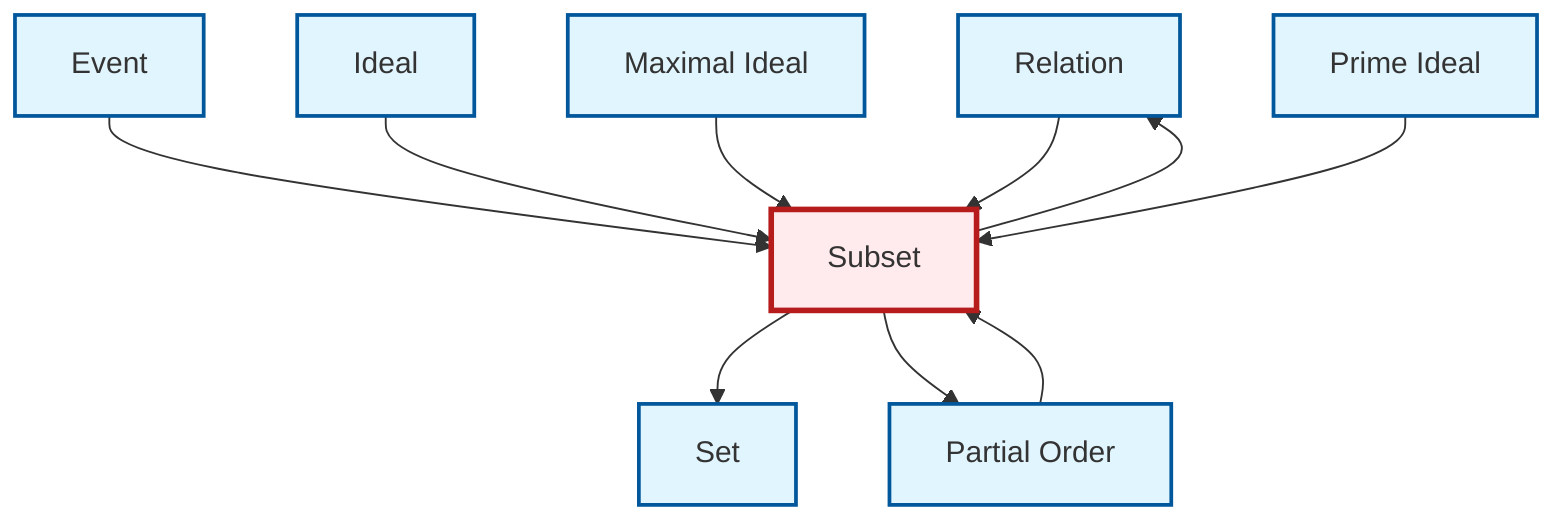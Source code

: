 graph TD
    classDef definition fill:#e1f5fe,stroke:#01579b,stroke-width:2px
    classDef theorem fill:#f3e5f5,stroke:#4a148c,stroke-width:2px
    classDef axiom fill:#fff3e0,stroke:#e65100,stroke-width:2px
    classDef example fill:#e8f5e9,stroke:#1b5e20,stroke-width:2px
    classDef current fill:#ffebee,stroke:#b71c1c,stroke-width:3px
    def-relation["Relation"]:::definition
    def-maximal-ideal["Maximal Ideal"]:::definition
    def-set["Set"]:::definition
    def-ideal["Ideal"]:::definition
    def-subset["Subset"]:::definition
    def-partial-order["Partial Order"]:::definition
    def-prime-ideal["Prime Ideal"]:::definition
    def-event["Event"]:::definition
    def-subset --> def-set
    def-subset --> def-relation
    def-event --> def-subset
    def-ideal --> def-subset
    def-partial-order --> def-subset
    def-subset --> def-partial-order
    def-maximal-ideal --> def-subset
    def-relation --> def-subset
    def-prime-ideal --> def-subset
    class def-subset current